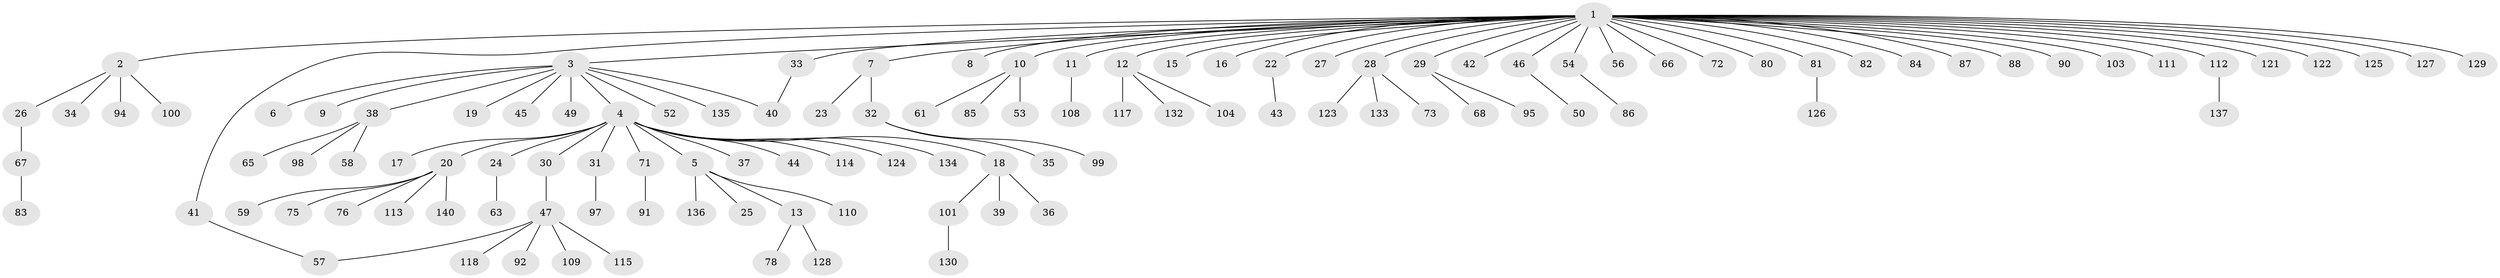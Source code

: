 // Generated by graph-tools (version 1.1) at 2025/23/03/03/25 07:23:51]
// undirected, 114 vertices, 115 edges
graph export_dot {
graph [start="1"]
  node [color=gray90,style=filled];
  1 [super="+64"];
  2 [super="+74"];
  3 [super="+69"];
  4 [super="+14"];
  5;
  6;
  7;
  8;
  9;
  10 [super="+51"];
  11;
  12 [super="+96"];
  13 [super="+21"];
  15;
  16;
  17;
  18 [super="+62"];
  19;
  20 [super="+102"];
  22;
  23;
  24;
  25;
  26;
  27 [super="+119"];
  28 [super="+55"];
  29 [super="+106"];
  30 [super="+105"];
  31 [super="+48"];
  32 [super="+60"];
  33;
  34;
  35;
  36;
  37;
  38;
  39;
  40 [super="+89"];
  41 [super="+70"];
  42;
  43;
  44;
  45;
  46;
  47 [super="+107"];
  49;
  50;
  52;
  53 [super="+141"];
  54;
  56;
  57;
  58;
  59 [super="+120"];
  61;
  63;
  65 [super="+77"];
  66;
  67 [super="+79"];
  68;
  71 [super="+138"];
  72;
  73;
  75 [super="+93"];
  76;
  78;
  80;
  81 [super="+131"];
  82;
  83;
  84;
  85;
  86 [super="+139"];
  87;
  88;
  90 [super="+116"];
  91;
  92;
  94;
  95;
  97;
  98;
  99;
  100;
  101;
  103;
  104;
  108;
  109;
  110;
  111;
  112;
  113;
  114;
  115;
  117;
  118;
  121;
  122;
  123;
  124;
  125;
  126;
  127;
  128;
  129;
  130;
  132;
  133;
  134;
  135;
  136;
  137;
  140;
  1 -- 2;
  1 -- 3;
  1 -- 7;
  1 -- 8;
  1 -- 10;
  1 -- 11;
  1 -- 12;
  1 -- 15;
  1 -- 16;
  1 -- 22;
  1 -- 27;
  1 -- 28;
  1 -- 29;
  1 -- 33;
  1 -- 41;
  1 -- 42;
  1 -- 46;
  1 -- 54;
  1 -- 56;
  1 -- 66;
  1 -- 72;
  1 -- 80;
  1 -- 81;
  1 -- 82;
  1 -- 84;
  1 -- 87;
  1 -- 88;
  1 -- 90;
  1 -- 103;
  1 -- 111;
  1 -- 112;
  1 -- 121;
  1 -- 122;
  1 -- 125;
  1 -- 127;
  1 -- 129;
  2 -- 26;
  2 -- 34;
  2 -- 94;
  2 -- 100;
  3 -- 4;
  3 -- 6;
  3 -- 9;
  3 -- 19;
  3 -- 38;
  3 -- 40;
  3 -- 45;
  3 -- 49;
  3 -- 52;
  3 -- 135;
  4 -- 5;
  4 -- 20;
  4 -- 24;
  4 -- 44;
  4 -- 114;
  4 -- 124;
  4 -- 134;
  4 -- 17;
  4 -- 18;
  4 -- 37;
  4 -- 71;
  4 -- 30;
  4 -- 31;
  5 -- 13;
  5 -- 25;
  5 -- 110;
  5 -- 136;
  7 -- 23;
  7 -- 32;
  10 -- 53;
  10 -- 85;
  10 -- 61;
  11 -- 108;
  12 -- 104;
  12 -- 117;
  12 -- 132;
  13 -- 128;
  13 -- 78;
  18 -- 36;
  18 -- 39;
  18 -- 101;
  20 -- 59;
  20 -- 75;
  20 -- 76;
  20 -- 113;
  20 -- 140;
  22 -- 43;
  24 -- 63;
  26 -- 67;
  28 -- 73;
  28 -- 123;
  28 -- 133;
  29 -- 68;
  29 -- 95;
  30 -- 47;
  31 -- 97;
  32 -- 35;
  32 -- 99;
  33 -- 40;
  38 -- 58;
  38 -- 65;
  38 -- 98;
  41 -- 57;
  46 -- 50;
  47 -- 57;
  47 -- 92;
  47 -- 115;
  47 -- 109;
  47 -- 118;
  54 -- 86;
  67 -- 83;
  71 -- 91;
  81 -- 126;
  101 -- 130;
  112 -- 137;
}
